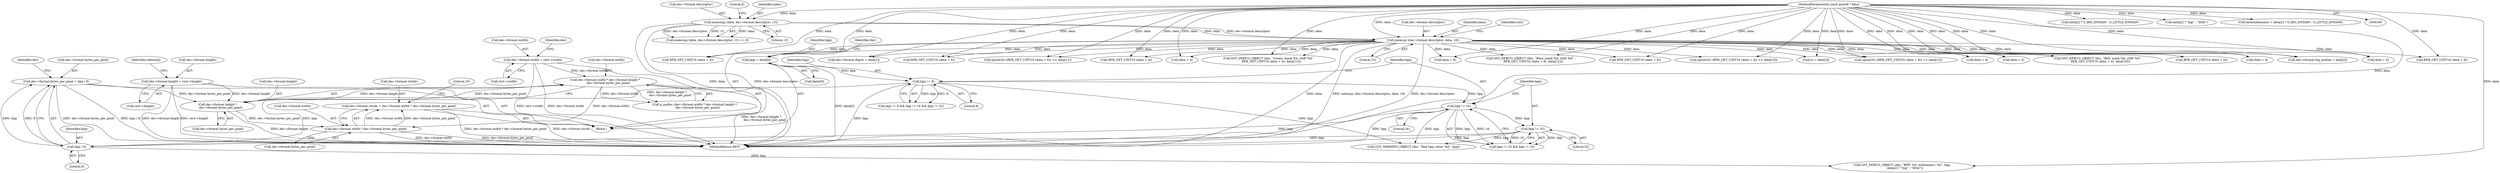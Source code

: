 digraph "1_gstreamer_4cb1bcf1422bbcd79c0f683edb7ee85e3f7a31fe_0@integer" {
"1000500" [label="(Call,dec->format.stride = dec->format.width * dec->format.bytes_per_pixel)"];
"1000506" [label="(Call,dec->format.width * dec->format.bytes_per_pixel)"];
"1000477" [label="(Call,dec->format.width * dec->format.height *\n       dec->format.bytes_per_pixel)"];
"1000252" [label="(Call,dec->format.width = rect->width)"];
"1000483" [label="(Call,dec->format.height *\n       dec->format.bytes_per_pixel)"];
"1000261" [label="(Call,dec->format.height = rect->height)"];
"1000243" [label="(Call,dec->format.bytes_per_pixel = bpp / 8)"];
"1000249" [label="(Call,bpp / 8)"];
"1000224" [label="(Call,bpp != 32)"];
"1000221" [label="(Call,bpp != 16)"];
"1000217" [label="(Call,bpp != 8)"];
"1000179" [label="(Call,bpp = data[0])"];
"1000153" [label="(Call,memcpy (dec->format.descriptor, data, 16))"];
"1000141" [label="(Call,memcmp (data, dec->format.descriptor, 13))"];
"1000112" [label="(MethodParameterIn,const guint8 * data)"];
"1000326" [label="(Call,GST_DEBUG_OBJECT (dec, \"Blue: mask %d, shift %d\",\n      RFB_GET_UINT16 (data + 8), data[12]))"];
"1000296" [label="(Call,(guint32) (RFB_GET_UINT16 (data + 8)) << data[12])"];
"1000226" [label="(Literal,32)"];
"1000154" [label="(Call,dec->format.descriptor)"];
"1000506" [label="(Call,dec->format.width * dec->format.bytes_per_pixel)"];
"1000249" [label="(Call,bpp / 8)"];
"1000180" [label="(Identifier,bpp)"];
"1000222" [label="(Identifier,bpp)"];
"1000141" [label="(Call,memcmp (data, dec->format.descriptor, 13))"];
"1000142" [label="(Identifier,data)"];
"1000143" [label="(Call,dec->format.descriptor)"];
"1000507" [label="(Call,dec->format.width)"];
"1000275" [label="(Call,RFB_GET_UINT16 (data + 4))"];
"1000512" [label="(Call,dec->format.bytes_per_pixel)"];
"1000217" [label="(Call,bpp != 8)"];
"1000181" [label="(Call,data[0])"];
"1000184" [label="(Call,dec->format.depth = data[1])"];
"1000251" [label="(Literal,8)"];
"1000255" [label="(Identifier,dec)"];
"1000160" [label="(Literal,16)"];
"1000309" [label="(Call,RFB_GET_UINT16 (data + 4))"];
"1000300" [label="(Call,data + 8)"];
"1000159" [label="(Identifier,data)"];
"1000216" [label="(Call,bpp != 8 && bpp != 16 && bpp != 32)"];
"1000210" [label="(Call,tc = data[3])"];
"1000518" [label="(Literal,16)"];
"1000267" [label="(Call,rect->height)"];
"1000244" [label="(Call,dec->format.bytes_per_pixel)"];
"1000140" [label="(Call,memcmp (data, dec->format.descriptor, 13) == 0)"];
"1000253" [label="(Call,dec->format.width)"];
"1000153" [label="(Call,memcpy (dec->format.descriptor, data, 16))"];
"1000476" [label="(Call,g_malloc (dec->format.width * dec->format.height *\n       dec->format.bytes_per_pixel))"];
"1000484" [label="(Call,dec->format.height)"];
"1000228" [label="(Call,GST_WARNING_OBJECT (dec, \"Bad bpp value: %d\", bpp))"];
"1000276" [label="(Call,data + 4)"];
"1000478" [label="(Call,dec->format.width)"];
"1000489" [label="(Call,dec->format.bytes_per_pixel)"];
"1000271" [label="(Identifier,redmask)"];
"1000483" [label="(Call,dec->format.height *\n       dec->format.bytes_per_pixel)"];
"1000258" [label="(Call,rect->width)"];
"1000221" [label="(Call,bpp != 16)"];
"1000319" [label="(Call,RFB_GET_UINT16 (data + 6))"];
"1000112" [label="(MethodParameterIn,const guint8 * data)"];
"1000204" [label="(Call,data[2] ? G_BIG_ENDIAN : G_LITTLE_ENDIAN)"];
"1000340" [label="(Call,data[2] ? \"big\" : \"little\")"];
"1000165" [label="(Identifier,rect)"];
"1000519" [label="(MethodReturn,RET)"];
"1000477" [label="(Call,dec->format.width * dec->format.height *\n       dec->format.bytes_per_pixel)"];
"1000243" [label="(Call,dec->format.bytes_per_pixel = bpp / 8)"];
"1000193" [label="(Call,dec->format.big_endian = data[2])"];
"1000287" [label="(Call,RFB_GET_UINT16 (data + 6))"];
"1000284" [label="(Call,(guint32) (RFB_GET_UINT16 (data + 6)) << data[11])"];
"1000310" [label="(Call,data + 4)"];
"1000225" [label="(Identifier,bpp)"];
"1000316" [label="(Call,GST_DEBUG_OBJECT (dec, \"Green: mask %d, shift %d\",\n      RFB_GET_UINT16 (data + 6), data[11]))"];
"1000223" [label="(Literal,16)"];
"1000220" [label="(Call,bpp != 16 && bpp != 32)"];
"1000500" [label="(Call,dec->format.stride = dec->format.width * dec->format.bytes_per_pixel)"];
"1000179" [label="(Call,bpp = data[0])"];
"1000262" [label="(Call,dec->format.height)"];
"1000299" [label="(Call,RFB_GET_UINT16 (data + 8))"];
"1000250" [label="(Identifier,bpp)"];
"1000272" [label="(Call,(guint32) (RFB_GET_UINT16 (data + 4)) << data[10])"];
"1000264" [label="(Identifier,dec)"];
"1000330" [label="(Call,data + 8)"];
"1000149" [label="(Literal,0)"];
"1000115" [label="(Block,)"];
"1000187" [label="(Identifier,dec)"];
"1000336" [label="(Call,GST_DEBUG_OBJECT (dec, \"BPP: %d. endianness: %s\", bpp,\n      data[2] ? \"big\" : \"little\"))"];
"1000306" [label="(Call,GST_DEBUG_OBJECT (dec, \"Red: mask %d, shift %d\",\n      RFB_GET_UINT16 (data + 4), data[10]))"];
"1000288" [label="(Call,data + 6)"];
"1000501" [label="(Call,dec->format.stride)"];
"1000202" [label="(Call,dataendianness = data[2] ? G_BIG_ENDIAN : G_LITTLE_ENDIAN)"];
"1000224" [label="(Call,bpp != 32)"];
"1000219" [label="(Literal,8)"];
"1000320" [label="(Call,data + 6)"];
"1000329" [label="(Call,RFB_GET_UINT16 (data + 8))"];
"1000148" [label="(Literal,13)"];
"1000218" [label="(Identifier,bpp)"];
"1000252" [label="(Call,dec->format.width = rect->width)"];
"1000261" [label="(Call,dec->format.height = rect->height)"];
"1000500" -> "1000115"  [label="AST: "];
"1000500" -> "1000506"  [label="CFG: "];
"1000501" -> "1000500"  [label="AST: "];
"1000506" -> "1000500"  [label="AST: "];
"1000518" -> "1000500"  [label="CFG: "];
"1000500" -> "1000519"  [label="DDG: dec->format.width * dec->format.bytes_per_pixel"];
"1000500" -> "1000519"  [label="DDG: dec->format.stride"];
"1000506" -> "1000500"  [label="DDG: dec->format.width"];
"1000506" -> "1000500"  [label="DDG: dec->format.bytes_per_pixel"];
"1000506" -> "1000512"  [label="CFG: "];
"1000507" -> "1000506"  [label="AST: "];
"1000512" -> "1000506"  [label="AST: "];
"1000506" -> "1000519"  [label="DDG: dec->format.width"];
"1000506" -> "1000519"  [label="DDG: dec->format.bytes_per_pixel"];
"1000477" -> "1000506"  [label="DDG: dec->format.width"];
"1000483" -> "1000506"  [label="DDG: dec->format.bytes_per_pixel"];
"1000477" -> "1000476"  [label="AST: "];
"1000477" -> "1000483"  [label="CFG: "];
"1000478" -> "1000477"  [label="AST: "];
"1000483" -> "1000477"  [label="AST: "];
"1000476" -> "1000477"  [label="CFG: "];
"1000477" -> "1000519"  [label="DDG: dec->format.height *\n       dec->format.bytes_per_pixel"];
"1000477" -> "1000476"  [label="DDG: dec->format.width"];
"1000477" -> "1000476"  [label="DDG: dec->format.height *\n       dec->format.bytes_per_pixel"];
"1000252" -> "1000477"  [label="DDG: dec->format.width"];
"1000483" -> "1000477"  [label="DDG: dec->format.height"];
"1000483" -> "1000477"  [label="DDG: dec->format.bytes_per_pixel"];
"1000252" -> "1000115"  [label="AST: "];
"1000252" -> "1000258"  [label="CFG: "];
"1000253" -> "1000252"  [label="AST: "];
"1000258" -> "1000252"  [label="AST: "];
"1000264" -> "1000252"  [label="CFG: "];
"1000252" -> "1000519"  [label="DDG: dec->format.width"];
"1000252" -> "1000519"  [label="DDG: rect->width"];
"1000483" -> "1000489"  [label="CFG: "];
"1000484" -> "1000483"  [label="AST: "];
"1000489" -> "1000483"  [label="AST: "];
"1000483" -> "1000519"  [label="DDG: dec->format.height"];
"1000261" -> "1000483"  [label="DDG: dec->format.height"];
"1000243" -> "1000483"  [label="DDG: dec->format.bytes_per_pixel"];
"1000261" -> "1000115"  [label="AST: "];
"1000261" -> "1000267"  [label="CFG: "];
"1000262" -> "1000261"  [label="AST: "];
"1000267" -> "1000261"  [label="AST: "];
"1000271" -> "1000261"  [label="CFG: "];
"1000261" -> "1000519"  [label="DDG: rect->height"];
"1000261" -> "1000519"  [label="DDG: dec->format.height"];
"1000243" -> "1000115"  [label="AST: "];
"1000243" -> "1000249"  [label="CFG: "];
"1000244" -> "1000243"  [label="AST: "];
"1000249" -> "1000243"  [label="AST: "];
"1000255" -> "1000243"  [label="CFG: "];
"1000243" -> "1000519"  [label="DDG: dec->format.bytes_per_pixel"];
"1000243" -> "1000519"  [label="DDG: bpp / 8"];
"1000249" -> "1000243"  [label="DDG: bpp"];
"1000249" -> "1000243"  [label="DDG: 8"];
"1000249" -> "1000251"  [label="CFG: "];
"1000250" -> "1000249"  [label="AST: "];
"1000251" -> "1000249"  [label="AST: "];
"1000224" -> "1000249"  [label="DDG: bpp"];
"1000217" -> "1000249"  [label="DDG: bpp"];
"1000221" -> "1000249"  [label="DDG: bpp"];
"1000249" -> "1000336"  [label="DDG: bpp"];
"1000224" -> "1000220"  [label="AST: "];
"1000224" -> "1000226"  [label="CFG: "];
"1000225" -> "1000224"  [label="AST: "];
"1000226" -> "1000224"  [label="AST: "];
"1000220" -> "1000224"  [label="CFG: "];
"1000224" -> "1000519"  [label="DDG: bpp"];
"1000224" -> "1000220"  [label="DDG: bpp"];
"1000224" -> "1000220"  [label="DDG: 32"];
"1000221" -> "1000224"  [label="DDG: bpp"];
"1000224" -> "1000228"  [label="DDG: bpp"];
"1000221" -> "1000220"  [label="AST: "];
"1000221" -> "1000223"  [label="CFG: "];
"1000222" -> "1000221"  [label="AST: "];
"1000223" -> "1000221"  [label="AST: "];
"1000225" -> "1000221"  [label="CFG: "];
"1000220" -> "1000221"  [label="CFG: "];
"1000221" -> "1000519"  [label="DDG: bpp"];
"1000221" -> "1000220"  [label="DDG: bpp"];
"1000221" -> "1000220"  [label="DDG: 16"];
"1000217" -> "1000221"  [label="DDG: bpp"];
"1000221" -> "1000228"  [label="DDG: bpp"];
"1000217" -> "1000216"  [label="AST: "];
"1000217" -> "1000219"  [label="CFG: "];
"1000218" -> "1000217"  [label="AST: "];
"1000219" -> "1000217"  [label="AST: "];
"1000222" -> "1000217"  [label="CFG: "];
"1000216" -> "1000217"  [label="CFG: "];
"1000217" -> "1000519"  [label="DDG: bpp"];
"1000217" -> "1000216"  [label="DDG: bpp"];
"1000217" -> "1000216"  [label="DDG: 8"];
"1000179" -> "1000217"  [label="DDG: bpp"];
"1000217" -> "1000228"  [label="DDG: bpp"];
"1000179" -> "1000115"  [label="AST: "];
"1000179" -> "1000181"  [label="CFG: "];
"1000180" -> "1000179"  [label="AST: "];
"1000181" -> "1000179"  [label="AST: "];
"1000187" -> "1000179"  [label="CFG: "];
"1000179" -> "1000519"  [label="DDG: data[0]"];
"1000153" -> "1000179"  [label="DDG: data"];
"1000112" -> "1000179"  [label="DDG: data"];
"1000153" -> "1000115"  [label="AST: "];
"1000153" -> "1000160"  [label="CFG: "];
"1000154" -> "1000153"  [label="AST: "];
"1000159" -> "1000153"  [label="AST: "];
"1000160" -> "1000153"  [label="AST: "];
"1000165" -> "1000153"  [label="CFG: "];
"1000153" -> "1000519"  [label="DDG: data"];
"1000153" -> "1000519"  [label="DDG: memcpy (dec->format.descriptor, data, 16)"];
"1000153" -> "1000519"  [label="DDG: dec->format.descriptor"];
"1000141" -> "1000153"  [label="DDG: dec->format.descriptor"];
"1000141" -> "1000153"  [label="DDG: data"];
"1000112" -> "1000153"  [label="DDG: data"];
"1000153" -> "1000184"  [label="DDG: data"];
"1000153" -> "1000193"  [label="DDG: data"];
"1000153" -> "1000210"  [label="DDG: data"];
"1000153" -> "1000275"  [label="DDG: data"];
"1000153" -> "1000276"  [label="DDG: data"];
"1000153" -> "1000272"  [label="DDG: data"];
"1000153" -> "1000287"  [label="DDG: data"];
"1000153" -> "1000288"  [label="DDG: data"];
"1000153" -> "1000284"  [label="DDG: data"];
"1000153" -> "1000299"  [label="DDG: data"];
"1000153" -> "1000300"  [label="DDG: data"];
"1000153" -> "1000296"  [label="DDG: data"];
"1000153" -> "1000309"  [label="DDG: data"];
"1000153" -> "1000310"  [label="DDG: data"];
"1000153" -> "1000306"  [label="DDG: data"];
"1000153" -> "1000319"  [label="DDG: data"];
"1000153" -> "1000320"  [label="DDG: data"];
"1000153" -> "1000316"  [label="DDG: data"];
"1000153" -> "1000329"  [label="DDG: data"];
"1000153" -> "1000330"  [label="DDG: data"];
"1000153" -> "1000326"  [label="DDG: data"];
"1000141" -> "1000140"  [label="AST: "];
"1000141" -> "1000148"  [label="CFG: "];
"1000142" -> "1000141"  [label="AST: "];
"1000143" -> "1000141"  [label="AST: "];
"1000148" -> "1000141"  [label="AST: "];
"1000149" -> "1000141"  [label="CFG: "];
"1000141" -> "1000519"  [label="DDG: data"];
"1000141" -> "1000519"  [label="DDG: dec->format.descriptor"];
"1000141" -> "1000140"  [label="DDG: data"];
"1000141" -> "1000140"  [label="DDG: dec->format.descriptor"];
"1000141" -> "1000140"  [label="DDG: 13"];
"1000112" -> "1000141"  [label="DDG: data"];
"1000112" -> "1000109"  [label="AST: "];
"1000112" -> "1000519"  [label="DDG: data"];
"1000112" -> "1000184"  [label="DDG: data"];
"1000112" -> "1000193"  [label="DDG: data"];
"1000112" -> "1000202"  [label="DDG: data"];
"1000112" -> "1000204"  [label="DDG: data"];
"1000112" -> "1000210"  [label="DDG: data"];
"1000112" -> "1000275"  [label="DDG: data"];
"1000112" -> "1000276"  [label="DDG: data"];
"1000112" -> "1000272"  [label="DDG: data"];
"1000112" -> "1000287"  [label="DDG: data"];
"1000112" -> "1000288"  [label="DDG: data"];
"1000112" -> "1000284"  [label="DDG: data"];
"1000112" -> "1000299"  [label="DDG: data"];
"1000112" -> "1000300"  [label="DDG: data"];
"1000112" -> "1000296"  [label="DDG: data"];
"1000112" -> "1000309"  [label="DDG: data"];
"1000112" -> "1000310"  [label="DDG: data"];
"1000112" -> "1000306"  [label="DDG: data"];
"1000112" -> "1000319"  [label="DDG: data"];
"1000112" -> "1000320"  [label="DDG: data"];
"1000112" -> "1000316"  [label="DDG: data"];
"1000112" -> "1000329"  [label="DDG: data"];
"1000112" -> "1000330"  [label="DDG: data"];
"1000112" -> "1000326"  [label="DDG: data"];
"1000112" -> "1000336"  [label="DDG: data"];
"1000112" -> "1000340"  [label="DDG: data"];
}
